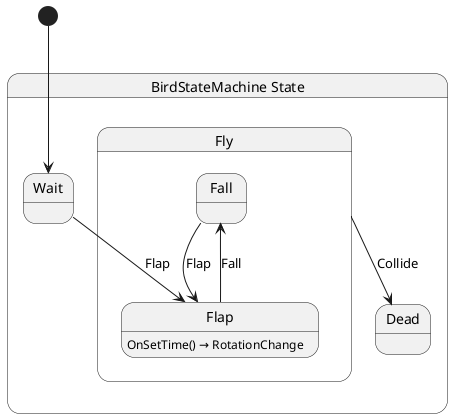 @startuml BirdStateMachine
state "BirdStateMachine State" as FlappyBirdGame_Game_Creature_BirdStateMachine_State {
  state "Dead" as FlappyBirdGame_Game_Creature_BirdStateMachine_State_Dead
  state "Fly" as FlappyBirdGame_Game_Creature_BirdStateMachine_State_Fly {
    state "Fall" as FlappyBirdGame_Game_Creature_BirdStateMachine_State_Fly_Fall
    state "Flap" as FlappyBirdGame_Game_Creature_BirdStateMachine_State_Fly_Flap
  }
  state "Wait" as FlappyBirdGame_Game_Creature_BirdStateMachine_State_Wait
}

FlappyBirdGame_Game_Creature_BirdStateMachine_State_Fly --> FlappyBirdGame_Game_Creature_BirdStateMachine_State_Dead : Collide
FlappyBirdGame_Game_Creature_BirdStateMachine_State_Fly_Fall --> FlappyBirdGame_Game_Creature_BirdStateMachine_State_Fly_Flap : Flap
FlappyBirdGame_Game_Creature_BirdStateMachine_State_Fly_Flap --> FlappyBirdGame_Game_Creature_BirdStateMachine_State_Fly_Fall : Fall
FlappyBirdGame_Game_Creature_BirdStateMachine_State_Wait --> FlappyBirdGame_Game_Creature_BirdStateMachine_State_Fly_Flap : Flap

FlappyBirdGame_Game_Creature_BirdStateMachine_State_Fly_Flap : OnSetTime() → RotationChange

[*] --> FlappyBirdGame_Game_Creature_BirdStateMachine_State_Wait
@enduml